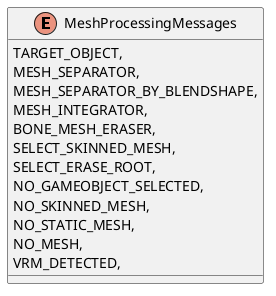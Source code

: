 @startuml
enum MeshProcessingMessages {
    TARGET_OBJECT,
    MESH_SEPARATOR,
    MESH_SEPARATOR_BY_BLENDSHAPE,
    MESH_INTEGRATOR,
    BONE_MESH_ERASER,
    SELECT_SKINNED_MESH,
    SELECT_ERASE_ROOT,
    NO_GAMEOBJECT_SELECTED,
    NO_SKINNED_MESH,
    NO_STATIC_MESH,
    NO_MESH,
    VRM_DETECTED,
}
@enduml
